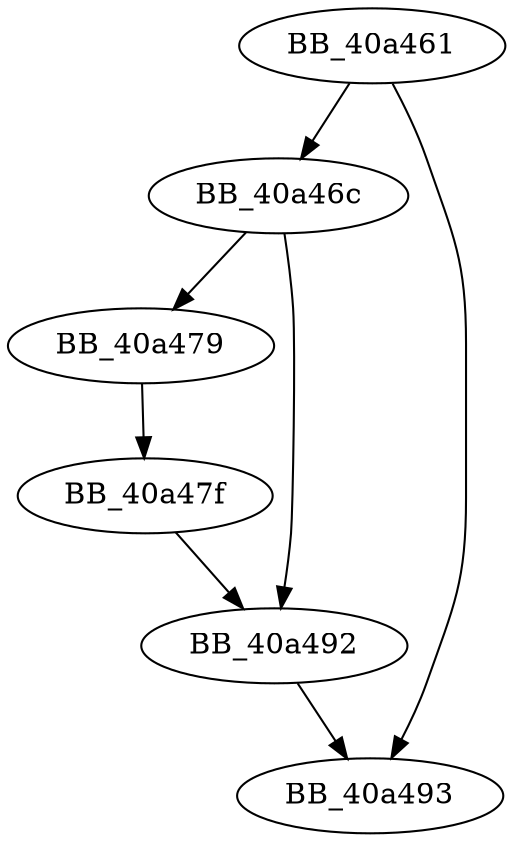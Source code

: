 DiGraph __ftbuf{
BB_40a461->BB_40a46c
BB_40a461->BB_40a493
BB_40a46c->BB_40a479
BB_40a46c->BB_40a492
BB_40a479->BB_40a47f
BB_40a47f->BB_40a492
BB_40a492->BB_40a493
}
